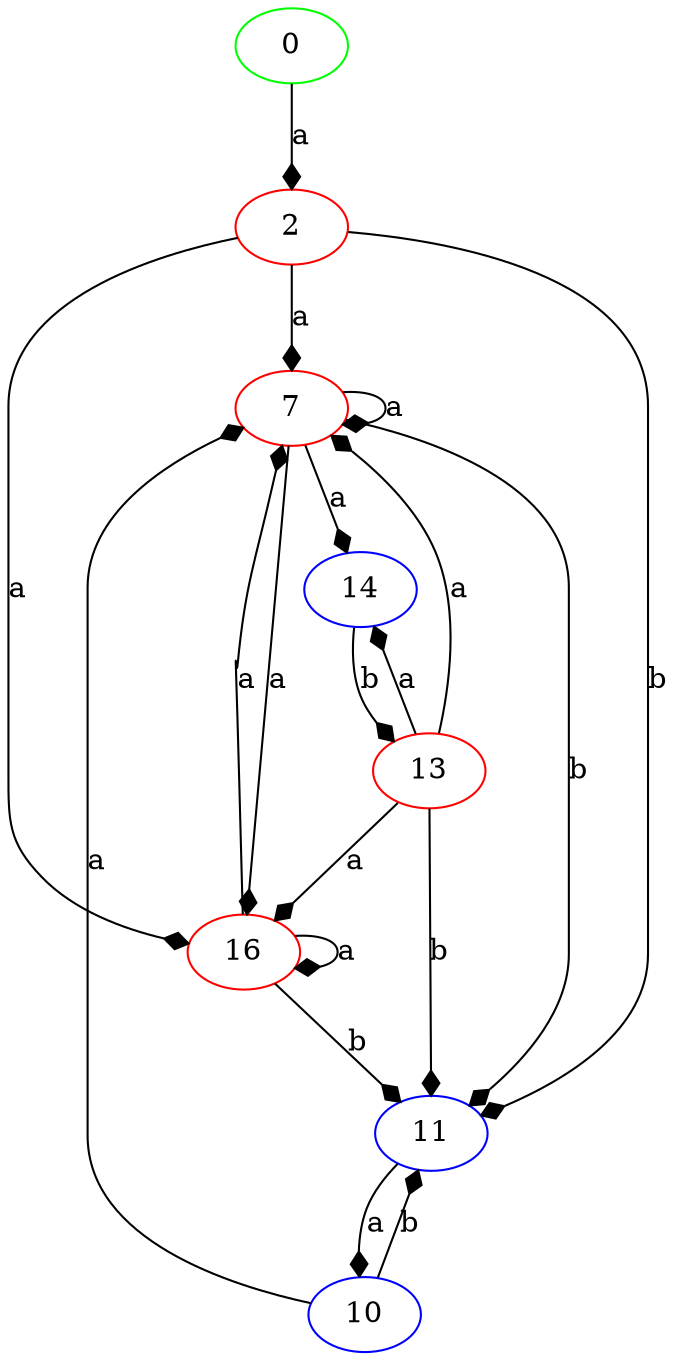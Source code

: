 digraph G{node [color=green;];0;node [color=red;];2;node [color=red;];7;node [color=blue;];10;node [color=blue;];11;node [color=red;];13;node [color=blue;];14;node [color=red;];16;0->2[arrowhead=diamond;label="a";];2->7[arrowhead=diamond;label="a";];2->16[arrowhead=diamond;label="a";];2->11[arrowhead=diamond;label="b";];7->7[arrowhead=diamond;label="a";];7->14[arrowhead=diamond;label="a";];7->16[arrowhead=diamond;label="a";];7->11[arrowhead=diamond;label="b";];10->7[arrowhead=diamond;label="a";];10->11[arrowhead=diamond;label="b";];11->10[arrowhead=diamond;label="a";];13->7[arrowhead=diamond;label="a";];13->14[arrowhead=diamond;label="a";];13->16[arrowhead=diamond;label="a";];13->11[arrowhead=diamond;label="b";];14->13[arrowhead=diamond;label="b";];16->7[arrowhead=diamond;label="a";];16->16[arrowhead=diamond;label="a";];16->11[arrowhead=diamond;label="b";];}
